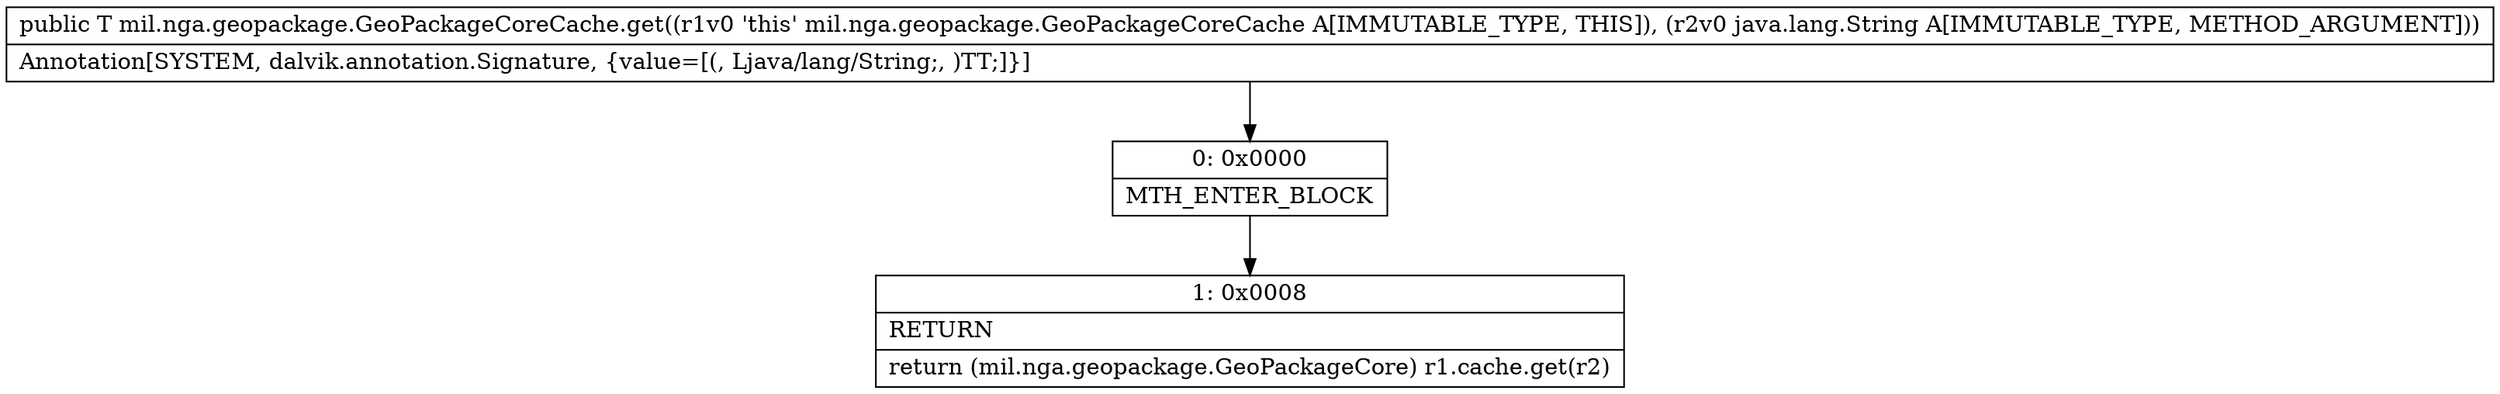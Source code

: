 digraph "CFG formil.nga.geopackage.GeoPackageCoreCache.get(Ljava\/lang\/String;)Lmil\/nga\/geopackage\/GeoPackageCore;" {
Node_0 [shape=record,label="{0\:\ 0x0000|MTH_ENTER_BLOCK\l}"];
Node_1 [shape=record,label="{1\:\ 0x0008|RETURN\l|return (mil.nga.geopackage.GeoPackageCore) r1.cache.get(r2)\l}"];
MethodNode[shape=record,label="{public T mil.nga.geopackage.GeoPackageCoreCache.get((r1v0 'this' mil.nga.geopackage.GeoPackageCoreCache A[IMMUTABLE_TYPE, THIS]), (r2v0 java.lang.String A[IMMUTABLE_TYPE, METHOD_ARGUMENT]))  | Annotation[SYSTEM, dalvik.annotation.Signature, \{value=[(, Ljava\/lang\/String;, )TT;]\}]\l}"];
MethodNode -> Node_0;
Node_0 -> Node_1;
}

